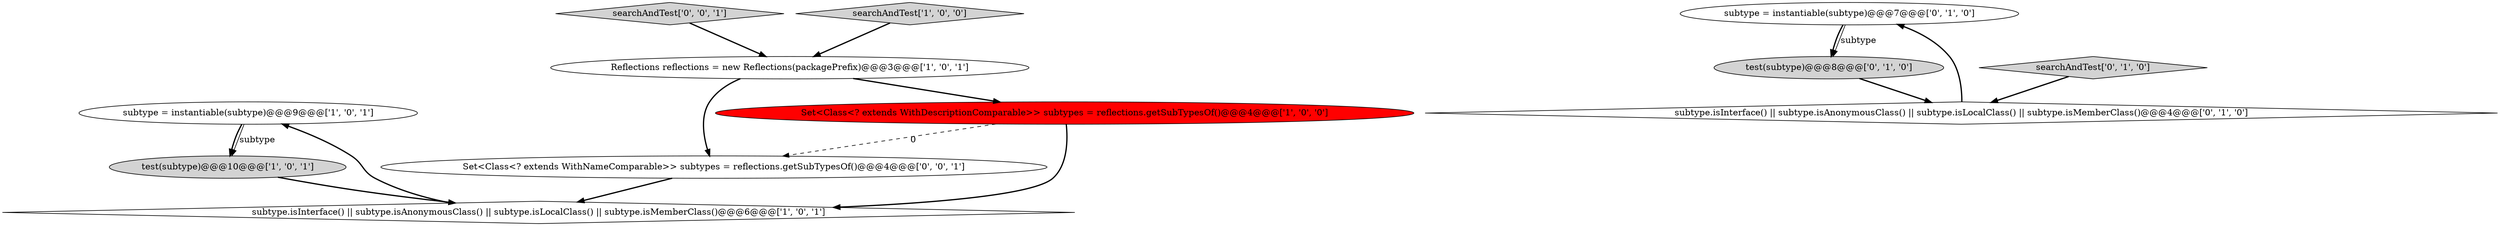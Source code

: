 digraph {
4 [style = filled, label = "subtype = instantiable(subtype)@@@9@@@['1', '0', '1']", fillcolor = white, shape = ellipse image = "AAA0AAABBB1BBB"];
9 [style = filled, label = "subtype = instantiable(subtype)@@@7@@@['0', '1', '0']", fillcolor = white, shape = ellipse image = "AAA0AAABBB2BBB"];
8 [style = filled, label = "test(subtype)@@@8@@@['0', '1', '0']", fillcolor = lightgray, shape = ellipse image = "AAA0AAABBB2BBB"];
1 [style = filled, label = "test(subtype)@@@10@@@['1', '0', '1']", fillcolor = lightgray, shape = ellipse image = "AAA0AAABBB1BBB"];
10 [style = filled, label = "Set<Class<? extends WithNameComparable>> subtypes = reflections.getSubTypesOf()@@@4@@@['0', '0', '1']", fillcolor = white, shape = ellipse image = "AAA0AAABBB3BBB"];
11 [style = filled, label = "searchAndTest['0', '0', '1']", fillcolor = lightgray, shape = diamond image = "AAA0AAABBB3BBB"];
2 [style = filled, label = "subtype.isInterface() || subtype.isAnonymousClass() || subtype.isLocalClass() || subtype.isMemberClass()@@@6@@@['1', '0', '1']", fillcolor = white, shape = diamond image = "AAA0AAABBB1BBB"];
6 [style = filled, label = "searchAndTest['0', '1', '0']", fillcolor = lightgray, shape = diamond image = "AAA0AAABBB2BBB"];
5 [style = filled, label = "searchAndTest['1', '0', '0']", fillcolor = lightgray, shape = diamond image = "AAA0AAABBB1BBB"];
0 [style = filled, label = "Reflections reflections = new Reflections(packagePrefix)@@@3@@@['1', '0', '1']", fillcolor = white, shape = ellipse image = "AAA0AAABBB1BBB"];
3 [style = filled, label = "Set<Class<? extends WithDescriptionComparable>> subtypes = reflections.getSubTypesOf()@@@4@@@['1', '0', '0']", fillcolor = red, shape = ellipse image = "AAA1AAABBB1BBB"];
7 [style = filled, label = "subtype.isInterface() || subtype.isAnonymousClass() || subtype.isLocalClass() || subtype.isMemberClass()@@@4@@@['0', '1', '0']", fillcolor = white, shape = diamond image = "AAA0AAABBB2BBB"];
0->3 [style = bold, label=""];
7->9 [style = bold, label=""];
10->2 [style = bold, label=""];
1->2 [style = bold, label=""];
4->1 [style = bold, label=""];
0->10 [style = bold, label=""];
11->0 [style = bold, label=""];
3->10 [style = dashed, label="0"];
3->2 [style = bold, label=""];
5->0 [style = bold, label=""];
6->7 [style = bold, label=""];
9->8 [style = bold, label=""];
9->8 [style = solid, label="subtype"];
2->4 [style = bold, label=""];
4->1 [style = solid, label="subtype"];
8->7 [style = bold, label=""];
}

